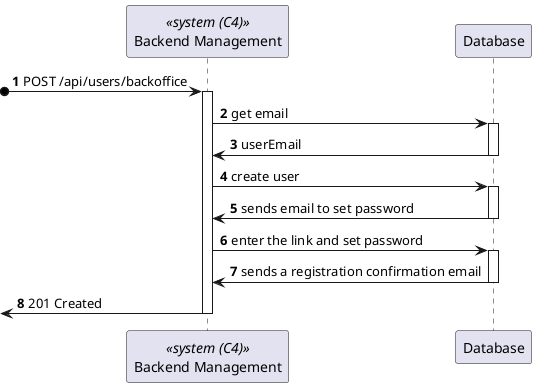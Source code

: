 @startuml

autonumber
participant BE as "Backend Management" <<system (C4)>>
participant DB as "Database"

?o-> BE : POST /api/users/backoffice
activate BE

BE -> DB : get email

activate DB 

DB -> BE : userEmail

deactivate DB 


BE -> DB : create user

activate DB 

DB -> BE : sends email to set password

deactivate DB

BE -> DB : enter the link and set password

activate DB 

DB -> BE : sends a registration confirmation email

deactivate DB 

<- BE : 201 Created

deactivate BE

@enduml